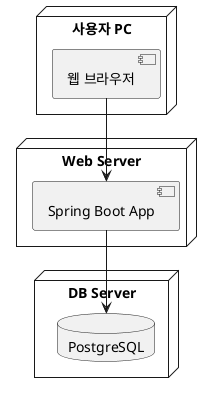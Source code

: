 @startuml
node "사용자 PC" {
  [웹 브라우저]
}
node "Web Server" {
  [Spring Boot App]
}
node "DB Server" {
  database "PostgreSQL"
}

[웹 브라우저] --> [Spring Boot App]
[Spring Boot App] --> [PostgreSQL]
@enduml
